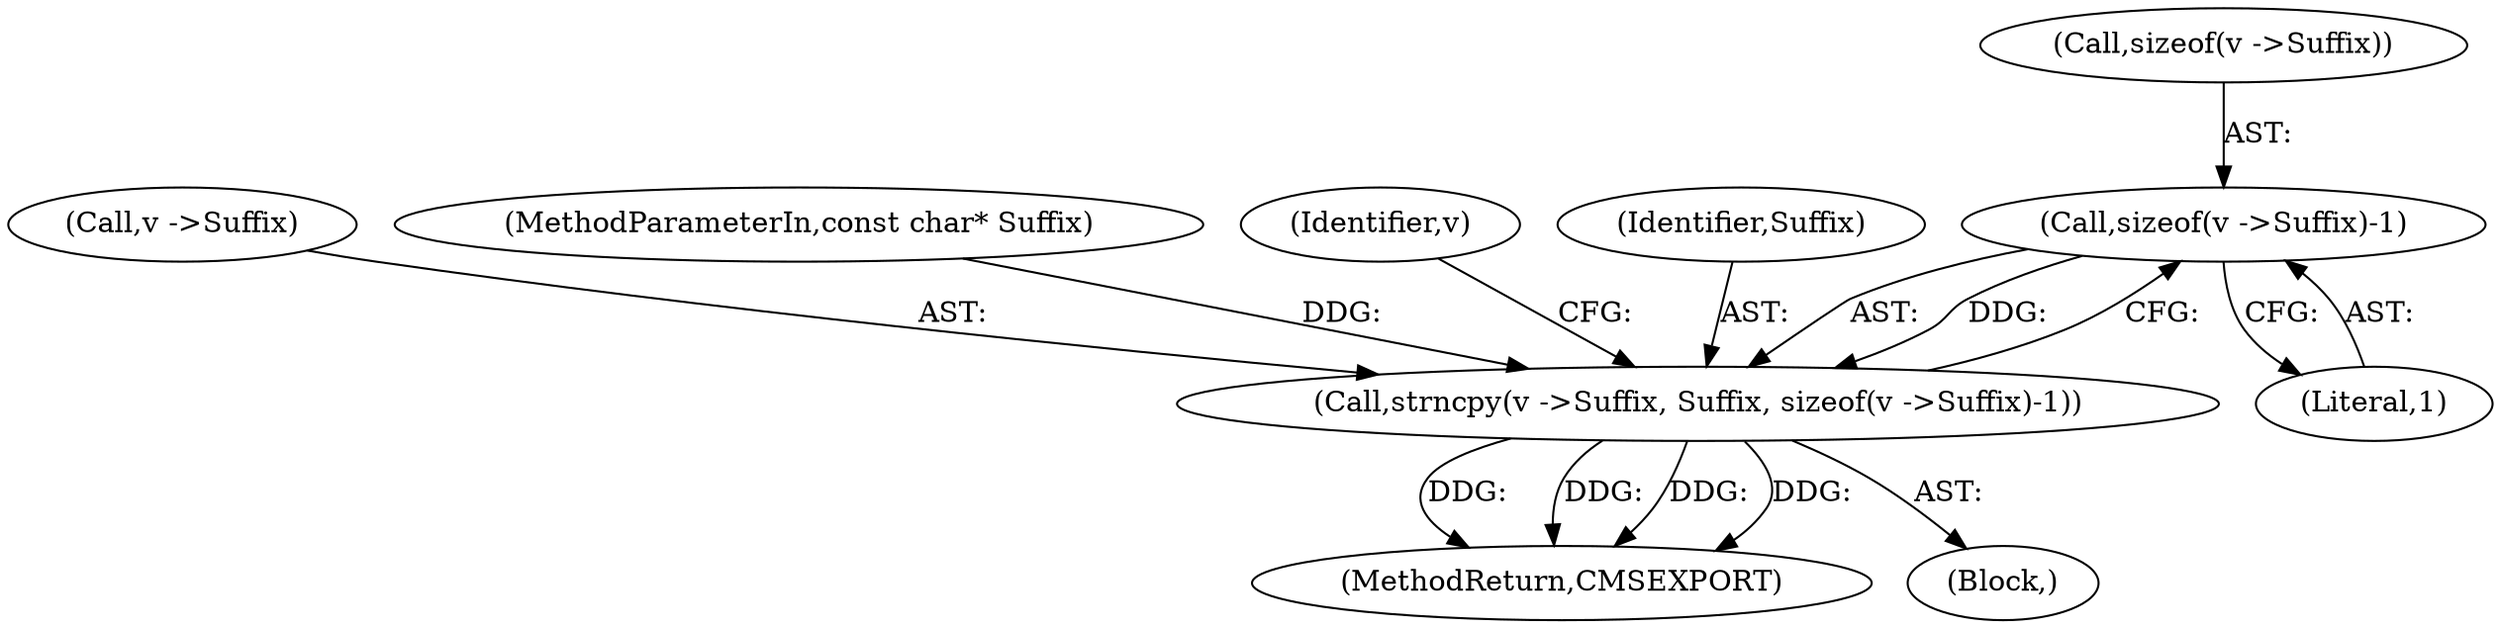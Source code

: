 digraph "0_Little-CMS_91c2db7f2559be504211b283bc3a2c631d6f06d9@API" {
"1000161" [label="(Call,sizeof(v ->Suffix)-1)"];
"1000156" [label="(Call,strncpy(v ->Suffix, Suffix, sizeof(v ->Suffix)-1))"];
"1000166" [label="(Literal,1)"];
"1000157" [label="(Call,v ->Suffix)"];
"1000187" [label="(MethodReturn,CMSEXPORT)"];
"1000106" [label="(Block,)"];
"1000161" [label="(Call,sizeof(v ->Suffix)-1)"];
"1000156" [label="(Call,strncpy(v ->Suffix, Suffix, sizeof(v ->Suffix)-1))"];
"1000105" [label="(MethodParameterIn,const char* Suffix)"];
"1000170" [label="(Identifier,v)"];
"1000160" [label="(Identifier,Suffix)"];
"1000162" [label="(Call,sizeof(v ->Suffix))"];
"1000161" -> "1000156"  [label="AST: "];
"1000161" -> "1000166"  [label="CFG: "];
"1000162" -> "1000161"  [label="AST: "];
"1000166" -> "1000161"  [label="AST: "];
"1000156" -> "1000161"  [label="CFG: "];
"1000161" -> "1000156"  [label="DDG: "];
"1000156" -> "1000106"  [label="AST: "];
"1000157" -> "1000156"  [label="AST: "];
"1000160" -> "1000156"  [label="AST: "];
"1000170" -> "1000156"  [label="CFG: "];
"1000156" -> "1000187"  [label="DDG: "];
"1000156" -> "1000187"  [label="DDG: "];
"1000156" -> "1000187"  [label="DDG: "];
"1000156" -> "1000187"  [label="DDG: "];
"1000105" -> "1000156"  [label="DDG: "];
}
